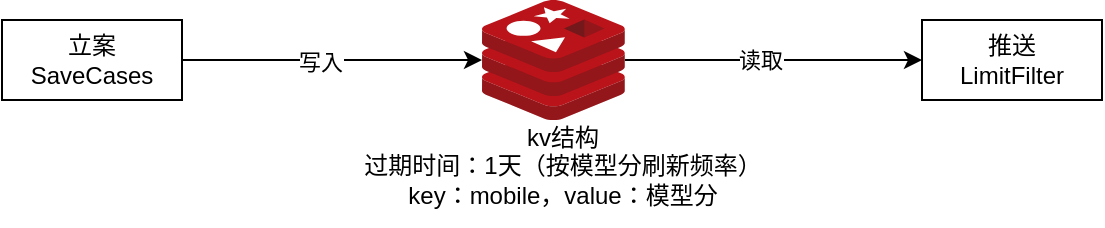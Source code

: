 <mxfile version="23.1.5" type="github">
  <diagram name="模型分信息获取" id="fExOfupDMhsimvUawOej">
    <mxGraphModel dx="1674" dy="786" grid="1" gridSize="10" guides="1" tooltips="1" connect="1" arrows="1" fold="1" page="1" pageScale="1" pageWidth="827" pageHeight="1169" math="0" shadow="0">
      <root>
        <mxCell id="0" />
        <mxCell id="1" parent="0" />
        <mxCell id="_bpvFqm342tQ-KyPZpiV-6" style="edgeStyle=orthogonalEdgeStyle;rounded=0;orthogonalLoop=1;jettySize=auto;html=1;" edge="1" parent="1" source="_bpvFqm342tQ-KyPZpiV-1" target="_bpvFqm342tQ-KyPZpiV-5">
          <mxGeometry relative="1" as="geometry" />
        </mxCell>
        <mxCell id="_bpvFqm342tQ-KyPZpiV-7" value="读取" style="edgeLabel;html=1;align=center;verticalAlign=middle;resizable=0;points=[];" vertex="1" connectable="0" parent="_bpvFqm342tQ-KyPZpiV-6">
          <mxGeometry x="-0.09" relative="1" as="geometry">
            <mxPoint as="offset" />
          </mxGeometry>
        </mxCell>
        <mxCell id="_bpvFqm342tQ-KyPZpiV-1" value="" style="image;sketch=0;aspect=fixed;html=1;points=[];align=center;fontSize=12;image=img/lib/mscae/Cache_Redis_Product.svg;" vertex="1" parent="1">
          <mxGeometry x="390" y="300" width="71.43" height="60" as="geometry" />
        </mxCell>
        <mxCell id="_bpvFqm342tQ-KyPZpiV-3" style="edgeStyle=orthogonalEdgeStyle;rounded=0;orthogonalLoop=1;jettySize=auto;html=1;" edge="1" parent="1" source="_bpvFqm342tQ-KyPZpiV-2" target="_bpvFqm342tQ-KyPZpiV-1">
          <mxGeometry relative="1" as="geometry" />
        </mxCell>
        <mxCell id="_bpvFqm342tQ-KyPZpiV-4" value="写入" style="edgeLabel;html=1;align=center;verticalAlign=middle;resizable=0;points=[];" vertex="1" connectable="0" parent="_bpvFqm342tQ-KyPZpiV-3">
          <mxGeometry x="-0.08" y="-1" relative="1" as="geometry">
            <mxPoint as="offset" />
          </mxGeometry>
        </mxCell>
        <mxCell id="_bpvFqm342tQ-KyPZpiV-2" value="立案&lt;br&gt;SaveCases" style="rounded=0;whiteSpace=wrap;html=1;" vertex="1" parent="1">
          <mxGeometry x="150" y="310" width="90" height="40" as="geometry" />
        </mxCell>
        <mxCell id="_bpvFqm342tQ-KyPZpiV-5" value="推送&lt;br&gt;LimitFilter" style="rounded=0;whiteSpace=wrap;html=1;" vertex="1" parent="1">
          <mxGeometry x="610" y="310" width="90" height="40" as="geometry" />
        </mxCell>
        <mxCell id="_bpvFqm342tQ-KyPZpiV-8" value="kv结构&lt;br style=&quot;border-color: var(--border-color); font-size: 11px;&quot;&gt;过期时间：1天（按模型分刷新频率）&lt;br&gt;key：mobile，value：模型分" style="text;html=1;align=center;verticalAlign=middle;resizable=0;points=[];autosize=1;strokeColor=none;fillColor=none;" vertex="1" parent="1">
          <mxGeometry x="320" y="353" width="220" height="60" as="geometry" />
        </mxCell>
      </root>
    </mxGraphModel>
  </diagram>
</mxfile>
